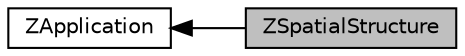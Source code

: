 digraph "ZSpatialStructure"
{
  edge [fontname="Helvetica",fontsize="10",labelfontname="Helvetica",labelfontsize="10"];
  node [fontname="Helvetica",fontsize="10",shape=box];
  rankdir=LR;
  Node1 [label="ZApplication",height=0.2,width=0.4,color="black", fillcolor="white", style="filled",URL="$group__z_application.html",tooltip="Collection of general applications."];
  Node0 [label="ZSpatialStructure",height=0.2,width=0.4,color="black", fillcolor="grey75", style="filled", fontcolor="black",tooltip="Collection of methods for creating spatial strctures from volume meshes."];
  Node1->Node0 [shape=plaintext, dir="back", style="solid"];
}
